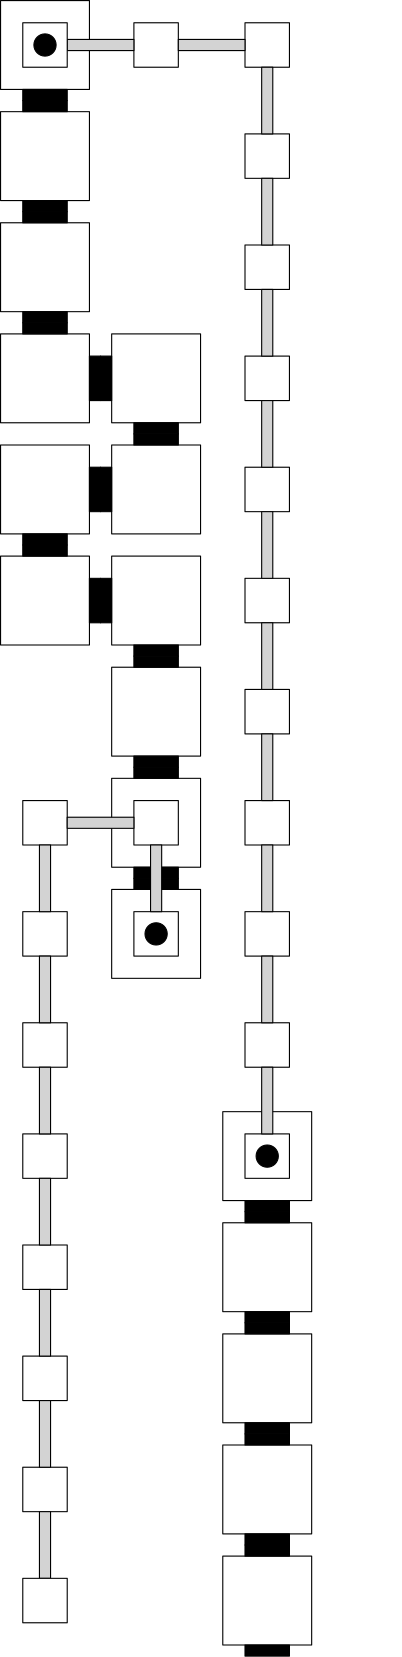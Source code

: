 <?xml version="1.0"?>
<!DOCTYPE ipe SYSTEM "ipe.dtd">
<ipe version="70206" creator="Ipe 7.2.9">
<info created="D:20190506194634" modified="D:20190523194701"/>
<ipestyle name="basic">
<symbol name="arrow/arc(spx)">
<path stroke="sym-stroke" fill="sym-stroke" pen="sym-pen">
0 0 m
-1 0.333 l
-1 -0.333 l
h
</path>
</symbol>
<symbol name="arrow/farc(spx)">
<path stroke="sym-stroke" fill="white" pen="sym-pen">
0 0 m
-1 0.333 l
-1 -0.333 l
h
</path>
</symbol>
<symbol name="arrow/ptarc(spx)">
<path stroke="sym-stroke" fill="sym-stroke" pen="sym-pen">
0 0 m
-1 0.333 l
-0.8 0 l
-1 -0.333 l
h
</path>
</symbol>
<symbol name="arrow/fptarc(spx)">
<path stroke="sym-stroke" fill="white" pen="sym-pen">
0 0 m
-1 0.333 l
-0.8 0 l
-1 -0.333 l
h
</path>
</symbol>
<symbol name="mark/circle(sx)" transformations="translations">
<path fill="sym-stroke">
0.6 0 0 0.6 0 0 e
0.4 0 0 0.4 0 0 e
</path>
</symbol>
<symbol name="mark/disk(sx)" transformations="translations">
<path fill="sym-stroke">
0.6 0 0 0.6 0 0 e
</path>
</symbol>
<symbol name="mark/fdisk(sfx)" transformations="translations">
<group>
<path fill="sym-fill">
0.5 0 0 0.5 0 0 e
</path>
<path fill="sym-stroke" fillrule="eofill">
0.6 0 0 0.6 0 0 e
0.4 0 0 0.4 0 0 e
</path>
</group>
</symbol>
<symbol name="mark/box(sx)" transformations="translations">
<path fill="sym-stroke" fillrule="eofill">
-0.6 -0.6 m
0.6 -0.6 l
0.6 0.6 l
-0.6 0.6 l
h
-0.4 -0.4 m
0.4 -0.4 l
0.4 0.4 l
-0.4 0.4 l
h
</path>
</symbol>
<symbol name="mark/square(sx)" transformations="translations">
<path fill="sym-stroke">
-0.6 -0.6 m
0.6 -0.6 l
0.6 0.6 l
-0.6 0.6 l
h
</path>
</symbol>
<symbol name="mark/fsquare(sfx)" transformations="translations">
<group>
<path fill="sym-fill">
-0.5 -0.5 m
0.5 -0.5 l
0.5 0.5 l
-0.5 0.5 l
h
</path>
<path fill="sym-stroke" fillrule="eofill">
-0.6 -0.6 m
0.6 -0.6 l
0.6 0.6 l
-0.6 0.6 l
h
-0.4 -0.4 m
0.4 -0.4 l
0.4 0.4 l
-0.4 0.4 l
h
</path>
</group>
</symbol>
<symbol name="mark/cross(sx)" transformations="translations">
<group>
<path fill="sym-stroke">
-0.43 -0.57 m
0.57 0.43 l
0.43 0.57 l
-0.57 -0.43 l
h
</path>
<path fill="sym-stroke">
-0.43 0.57 m
0.57 -0.43 l
0.43 -0.57 l
-0.57 0.43 l
h
</path>
</group>
</symbol>
<symbol name="arrow/fnormal(spx)">
<path stroke="sym-stroke" fill="white" pen="sym-pen">
0 0 m
-1 0.333 l
-1 -0.333 l
h
</path>
</symbol>
<symbol name="arrow/pointed(spx)">
<path stroke="sym-stroke" fill="sym-stroke" pen="sym-pen">
0 0 m
-1 0.333 l
-0.8 0 l
-1 -0.333 l
h
</path>
</symbol>
<symbol name="arrow/fpointed(spx)">
<path stroke="sym-stroke" fill="white" pen="sym-pen">
0 0 m
-1 0.333 l
-0.8 0 l
-1 -0.333 l
h
</path>
</symbol>
<symbol name="arrow/linear(spx)">
<path stroke="sym-stroke" pen="sym-pen">
-1 0.333 m
0 0 l
-1 -0.333 l
</path>
</symbol>
<symbol name="arrow/fdouble(spx)">
<path stroke="sym-stroke" fill="white" pen="sym-pen">
0 0 m
-1 0.333 l
-1 -0.333 l
h
-1 0 m
-2 0.333 l
-2 -0.333 l
h
</path>
</symbol>
<symbol name="arrow/double(spx)">
<path stroke="sym-stroke" fill="sym-stroke" pen="sym-pen">
0 0 m
-1 0.333 l
-1 -0.333 l
h
-1 0 m
-2 0.333 l
-2 -0.333 l
h
</path>
</symbol>
<pen name="heavier" value="0.8"/>
<pen name="fat" value="1.2"/>
<pen name="ultrafat" value="2"/>
<symbolsize name="large" value="5"/>
<symbolsize name="small" value="2"/>
<symbolsize name="tiny" value="1.1"/>
<arrowsize name="large" value="10"/>
<arrowsize name="small" value="5"/>
<arrowsize name="tiny" value="3"/>
<color name="red" value="1 0 0"/>
<color name="green" value="0 1 0"/>
<color name="blue" value="0 0 1"/>
<color name="yellow" value="1 1 0"/>
<color name="orange" value="1 0.647 0"/>
<color name="gold" value="1 0.843 0"/>
<color name="purple" value="0.627 0.125 0.941"/>
<color name="gray" value="0.745"/>
<color name="brown" value="0.647 0.165 0.165"/>
<color name="navy" value="0 0 0.502"/>
<color name="pink" value="1 0.753 0.796"/>
<color name="seagreen" value="0.18 0.545 0.341"/>
<color name="turquoise" value="0.251 0.878 0.816"/>
<color name="violet" value="0.933 0.51 0.933"/>
<color name="darkblue" value="0 0 0.545"/>
<color name="darkcyan" value="0 0.545 0.545"/>
<color name="darkgray" value="0.663"/>
<color name="darkgreen" value="0 0.392 0"/>
<color name="darkmagenta" value="0.545 0 0.545"/>
<color name="darkorange" value="1 0.549 0"/>
<color name="darkred" value="0.545 0 0"/>
<color name="lightblue" value="0.678 0.847 0.902"/>
<color name="lightcyan" value="0.878 1 1"/>
<color name="lightgray" value="0.827"/>
<color name="lightgreen" value="0.565 0.933 0.565"/>
<color name="lightyellow" value="1 1 0.878"/>
<dashstyle name="dashed" value="[4] 0"/>
<dashstyle name="dotted" value="[1 3] 0"/>
<dashstyle name="dash dotted" value="[4 2 1 2] 0"/>
<dashstyle name="dash dot dotted" value="[4 2 1 2 1 2] 0"/>
<textsize name="large" value="\large"/>
<textsize name="Large" value="\Large"/>
<textsize name="LARGE" value="\LARGE"/>
<textsize name="huge" value="\huge"/>
<textsize name="Huge" value="\Huge"/>
<textsize name="small" value="\small"/>
<textsize name="footnote" value="\footnotesize"/>
<textsize name="tiny" value="\tiny"/>
<textstyle name="center" begin="\begin{center}" end="\end{center}"/>
<textstyle name="itemize" begin="\begin{itemize}" end="\end{itemize}"/>
<textstyle name="item" begin="\begin{itemize}\item{}" end="\end{itemize}"/>
<gridsize name="4 pts" value="4"/>
<gridsize name="8 pts (~3 mm)" value="8"/>
<gridsize name="16 pts (~6 mm)" value="16"/>
<gridsize name="32 pts (~12 mm)" value="32"/>
<gridsize name="10 pts (~3.5 mm)" value="10"/>
<gridsize name="20 pts (~7 mm)" value="20"/>
<gridsize name="14 pts (~5 mm)" value="14"/>
<gridsize name="28 pts (~10 mm)" value="28"/>
<gridsize name="56 pts (~20 mm)" value="56"/>
<anglesize name="90 deg" value="90"/>
<anglesize name="60 deg" value="60"/>
<anglesize name="45 deg" value="45"/>
<anglesize name="30 deg" value="30"/>
<anglesize name="22.5 deg" value="22.5"/>
<opacity name="10%" value="0.1"/>
<opacity name="30%" value="0.3"/>
<opacity name="50%" value="0.5"/>
<opacity name="75%" value="0.75"/>
<layout paper="4096 8192" origin="0 0" frame="4096 8192"/>
<tiling name="falling" angle="-60" step="4" width="1"/>
<tiling name="rising" angle="30" step="4" width="1"/>
</ipestyle>
<page>
<layer name="alpha"/>
<view layers="alpha" active="alpha"/>
<group layer="alpha" matrix="1 0 0 1 -312 68">
<group matrix="1 0 0 1 -104 -1440">
<path matrix="1 0 0 1 2080 4400" stroke="white" fill="white">
320 392 m
320 360 l
352 360 l
352 392 l
h
</path>
<path matrix="2 0 0 0.25 1784 4690" stroke="white" fill="white">
320 424 m
320 408 l
312 408 l
312 424 l
h
</path>
</group>
<group matrix="1 0 0 1 -160 -1848">
<path matrix="1 0 0 1 2176 4448" stroke="white" fill="white">
320 392 m
320 360 l
352 360 l
352 392 l
h
</path>
<path matrix="2 0 0 0.25 1880 4702" stroke="white" fill="white">
320 424 m
320 408 l
312 408 l
312 424 l
h
</path>
<path matrix="2 0 0 0.25 1880 4738" stroke="white" fill="white">
320 424 m
320 408 l
312 408 l
312 424 l
h
</path>
</group>
<group matrix="1 0 0 1 -160 -1768">
<path matrix="1 0 0 1 2176 4448" stroke="white" fill="white">
320 392 m
320 360 l
352 360 l
352 392 l
h
</path>
<path matrix="2 0 0 0.25 1880 4702" stroke="white" fill="white">
320 424 m
320 408 l
312 408 l
312 424 l
h
</path>
<path matrix="2 0 0 0.25 1880 4738" stroke="white" fill="white">
320 424 m
320 408 l
312 408 l
312 424 l
h
</path>
</group>
<group matrix="1 0 0 1 -160 -1808">
<path matrix="1 0 0 1 2176 4448" stroke="white" fill="white">
320 392 m
320 360 l
352 360 l
352 392 l
h
</path>
<path matrix="2 0 0 0.25 1880 4702" stroke="white" fill="white">
320 424 m
320 408 l
312 408 l
312 424 l
h
</path>
<path matrix="2 0 0 0.25 1880 4738" stroke="white" fill="white">
320 424 m
320 408 l
312 408 l
312 424 l
h
</path>
</group>
<group matrix="1 0 0 1 -160 -1728">
<path matrix="1 0 0 1 2176 4448" stroke="white" fill="white">
320 392 m
320 360 l
352 360 l
352 392 l
h
</path>
<path matrix="2 0 0 0.25 1880 4702" stroke="white" fill="white">
320 424 m
320 408 l
312 408 l
312 424 l
h
</path>
<path matrix="2 0 0 0.25 1880 4738" stroke="white" fill="white">
320 424 m
320 408 l
312 408 l
312 424 l
h
</path>
</group>
<group matrix="1 0 0 1 -160 -1648">
<path matrix="1 0 0 1 2176 4448" stroke="white" fill="white">
320 392 m
320 360 l
352 360 l
352 392 l
h
</path>
<path matrix="2 0 0 0.25 1880 4702" stroke="white" fill="white">
320 424 m
320 408 l
312 408 l
312 424 l
h
</path>
<path matrix="2 0 0 0.25 1880 4738" stroke="white" fill="white">
320 424 m
320 408 l
312 408 l
312 424 l
h
</path>
</group>
<group matrix="1 0 0 1 -160 -1688">
<path matrix="1 0 0 1 2176 4448" stroke="white" fill="white">
320 392 m
320 360 l
352 360 l
352 392 l
h
</path>
<path matrix="2 0 0 0.25 1880 4702" stroke="white" fill="white">
320 424 m
320 408 l
312 408 l
312 424 l
h
</path>
<path matrix="2 0 0 0.25 1880 4738" stroke="white" fill="white">
320 424 m
320 408 l
312 408 l
312 424 l
h
</path>
</group>
<group matrix="1 0 0 1 -160 -1608">
<path matrix="1 0 0 1 2176 4448" stroke="white" fill="white">
320 392 m
320 360 l
352 360 l
352 392 l
h
</path>
<path matrix="2 0 0 0.25 1880 4702" stroke="white" fill="white">
320 424 m
320 408 l
312 408 l
312 424 l
h
</path>
<path matrix="2 0 0 0.25 1880 4738" stroke="white" fill="white">
320 424 m
320 408 l
312 408 l
312 424 l
h
</path>
</group>
<group matrix="1 0 0 1 -64 -1424">
<path matrix="1 0 0 1 2080 4304" stroke="white" fill="white">
320 392 m
320 360 l
352 360 l
352 392 l
h
</path>
<path matrix="2 0 0 0.25 1784 4558" stroke="white" fill="white">
320 424 m
320 408 l
312 408 l
312 424 l
h
</path>
</group>
<group matrix="1 0 0 1 -200 -1448">
<path matrix="1 0 0 1 2176 4448" stroke="white" fill="white">
320 392 m
320 360 l
352 360 l
352 392 l
h
</path>
<path matrix="2 0 0 0.25 1880 4702" stroke="white" fill="white">
320 424 m
320 408 l
312 408 l
312 424 l
h
</path>
<path matrix="2 0 0 0.25 1880 4738" stroke="white" fill="white">
320 424 m
320 408 l
312 408 l
312 424 l
h
</path>
</group>
<group matrix="1 0 0 1 -200 -1408">
<path matrix="1 0 0 1 2176 4448" stroke="white" fill="white">
320 392 m
320 360 l
352 360 l
352 392 l
h
</path>
<path matrix="2 0 0 0.25 1880 4702" stroke="white" fill="white">
320 424 m
320 408 l
312 408 l
312 424 l
h
</path>
<path matrix="2 0 0 0.25 1880 4738" stroke="white" fill="white">
320 424 m
320 408 l
312 408 l
312 424 l
h
</path>
</group>
<group matrix="1 0 0 1 -200 -1368">
<path matrix="1 0 0 1 2176 4448" stroke="white" fill="white">
320 392 m
320 360 l
352 360 l
352 392 l
h
</path>
<path matrix="2 0 0 0.25 1880 4702" stroke="white" fill="white">
320 424 m
320 408 l
312 408 l
312 424 l
h
</path>
<path matrix="2 0 0 0.25 1880 4738" stroke="white" fill="white">
320 424 m
320 408 l
312 408 l
312 424 l
h
</path>
</group>
<group matrix="1 0 0 1 -200 -1328">
<path matrix="1 0 0 1 2176 4448" stroke="white" fill="white">
320 392 m
320 360 l
352 360 l
352 392 l
h
</path>
<path matrix="2 0 0 0.25 1880 4702" stroke="white" fill="white">
320 424 m
320 408 l
312 408 l
312 424 l
h
</path>
<path matrix="2 0 0 0.25 1880 4738" stroke="white" fill="white">
320 424 m
320 408 l
312 408 l
312 424 l
h
</path>
</group>
<group matrix="1 0 0 1 -104 -1144">
<path matrix="1 0 0 1 2080 4304" stroke="white" fill="white">
320 392 m
320 360 l
352 360 l
352 392 l
h
</path>
<path matrix="2 0 0 0.25 1784 4558" stroke="white" fill="white">
320 424 m
320 408 l
312 408 l
312 424 l
h
</path>
</group>
<group matrix="1 0 0 1 352 -1268">
<group>
<group matrix="1 0 0 1 448 0">
<group matrix="1 0 0 1 -1008 -208">
<path matrix="1 0 0 1 2264 4156" stroke="white" fill="white">
288 584 m
288 568 l
304 568 l
304 584 l
h
</path>
<path matrix="1 0 0 1 2184 4556" stroke="white" fill="white">
4 0 0 4 376 176 e
</path>
</group>
<group matrix="1 0 0 1 -1156 -244">
<path matrix="1 0 0 1 2412 4232" stroke="white" fill="white">
288 584 m
288 568 l
304 568 l
304 584 l
h
</path>
<path matrix="1 0 0 1 2332 4592" stroke="white" fill="white">
374 184 m
374 208 l
378 208 l
378 184 l
h
</path>
</group>
<group matrix="1 0 0 1 -1148 -104">
<path matrix="1 0 0 1 2404 4132" stroke="white" fill="white">
288 584 m
288 568 l
304 568 l
304 584 l
h
</path>
<group matrix="1 0 0 1 2112 2500">
<path matrix="0 1 -1 0 764 1832" stroke="white" fill="white">
374 184 m
374 208 l
378 208 l
378 184 l
h
</path>
<path matrix="1 0 0 1 212 1992" stroke="white" fill="white">
374 184 m
374 208 l
378 208 l
378 184 l
h
</path>
</group>
</group>
<group matrix="1 0 0 1 -1048 -128">
<path matrix="1 0 0 1 2264 4156" stroke="white" fill="white">
288 584 m
288 568 l
304 568 l
304 584 l
h
</path>
<path matrix="1 0 0 1 2184 4556" stroke="white" fill="white">
4 0 0 4 376 176 e
</path>
</group>
</group>
<group matrix="1 0 0 1 -708 44">
<path matrix="1 0 0 1 2412 4184" stroke="white" fill="white">
288 584 m
288 568 l
304 568 l
304 584 l
h
</path>
<path matrix="0 1 -1 0 2884 4384" stroke="white" fill="white">
374 184 m
374 208 l
378 208 l
378 184 l
h
</path>
</group>
<group matrix="1 0 0 1 -668 44">
<path matrix="1 0 0 1 2412 4184" stroke="white" fill="white">
288 584 m
288 568 l
304 568 l
304 584 l
h
</path>
<path matrix="0 1 -1 0 2884 4384" stroke="white" fill="white">
374 184 m
374 208 l
378 208 l
378 184 l
h
</path>
</group>
<group matrix="1 0 0 1 -628 44">
<path matrix="1 0 0 1 2412 4184" stroke="white" fill="white">
288 584 m
288 568 l
304 568 l
304 584 l
h
</path>
<path matrix="0 1 -1 0 2884 4384" stroke="white" fill="white">
374 184 m
374 208 l
378 208 l
378 184 l
h
</path>
</group>
<group matrix="1 0 0 1 -628 -68">
<path matrix="1 0 0 1 2412 4256" stroke="white" fill="white">
288 584 m
288 568 l
304 568 l
304 584 l
h
</path>
<path matrix="1 0 0 1 2332 4656" stroke="white" fill="white">
374 184 m
374 208 l
378 208 l
378 184 l
h
</path>
</group>
<group matrix="1 0 0 1 -628 -108">
<path matrix="1 0 0 1 2412 4256" stroke="white" fill="white">
288 584 m
288 568 l
304 568 l
304 584 l
h
</path>
<path matrix="1 0 0 1 2332 4656" stroke="white" fill="white">
374 184 m
374 208 l
378 208 l
378 184 l
h
</path>
</group>
<group matrix="1 0 0 1 -628 -148">
<path matrix="1 0 0 1 2412 4256" stroke="white" fill="white">
288 584 m
288 568 l
304 568 l
304 584 l
h
</path>
<path matrix="1 0 0 1 2332 4656" stroke="white" fill="white">
374 184 m
374 208 l
378 208 l
378 184 l
h
</path>
</group>
<group matrix="1 0 0 1 -628 -188">
<path matrix="1 0 0 1 2412 4256" stroke="white" fill="white">
288 584 m
288 568 l
304 568 l
304 584 l
h
</path>
<path matrix="1 0 0 1 2332 4656" stroke="white" fill="white">
374 184 m
374 208 l
378 208 l
378 184 l
h
</path>
</group>
<group matrix="1 0 0 1 -628 -228">
<path matrix="1 0 0 1 2412 4256" stroke="white" fill="white">
288 584 m
288 568 l
304 568 l
304 584 l
h
</path>
<path matrix="1 0 0 1 2332 4656" stroke="white" fill="white">
374 184 m
374 208 l
378 208 l
378 184 l
h
</path>
</group>
<group matrix="1 0 0 1 -628 -268">
<path matrix="1 0 0 1 2412 4256" stroke="white" fill="white">
288 584 m
288 568 l
304 568 l
304 584 l
h
</path>
<path matrix="1 0 0 1 2332 4656" stroke="white" fill="white">
374 184 m
374 208 l
378 208 l
378 184 l
h
</path>
</group>
<group matrix="1 0 0 1 -628 -308">
<path matrix="1 0 0 1 2412 4256" stroke="white" fill="white">
288 584 m
288 568 l
304 568 l
304 584 l
h
</path>
<path matrix="1 0 0 1 2332 4656" stroke="white" fill="white">
374 184 m
374 208 l
378 208 l
378 184 l
h
</path>
</group>
<group matrix="1 0 0 1 -628 -348">
<path matrix="1 0 0 1 2412 4256" stroke="white" fill="white">
288 584 m
288 568 l
304 568 l
304 584 l
h
</path>
<path matrix="1 0 0 1 2332 4656" stroke="white" fill="white">
374 184 m
374 208 l
378 208 l
378 184 l
h
</path>
</group>
<group matrix="1 0 0 1 -628 -388">
<path matrix="1 0 0 1 2412 4256" stroke="white" fill="white">
288 584 m
288 568 l
304 568 l
304 584 l
h
</path>
<path matrix="1 0 0 1 2332 4656" stroke="white" fill="white">
374 184 m
374 208 l
378 208 l
378 184 l
h
</path>
</group>
<group matrix="1 0 0 1 -628 -428">
<path matrix="1 0 0 1 2412 4256" stroke="white" fill="white">
288 584 m
288 568 l
304 568 l
304 584 l
h
</path>
<path matrix="1 0 0 1 2332 4656" stroke="white" fill="white">
374 184 m
374 208 l
378 208 l
378 184 l
h
</path>
</group>
<group matrix="1 0 0 1 -628 -468">
<path matrix="1 0 0 1 2412 4256" stroke="white" fill="white">
288 584 m
288 568 l
304 568 l
304 584 l
h
</path>
<path matrix="1 0 0 1 2332 4656" stroke="white" fill="white">
374 184 m
374 208 l
378 208 l
378 184 l
h
</path>
</group>
<group matrix="1 0 0 1 -628 -508">
<path matrix="1 0 0 1 2412 4256" stroke="white" fill="white">
288 584 m
288 568 l
304 568 l
304 584 l
h
</path>
<path matrix="1 0 0 1 2332 4656" stroke="white" fill="white">
374 184 m
374 208 l
378 208 l
378 184 l
h
</path>
</group>
<group matrix="1 0 0 1 -628 -548">
<path matrix="1 0 0 1 2412 4256" stroke="white" fill="white">
288 584 m
288 568 l
304 568 l
304 584 l
h
</path>
<path matrix="1 0 0 1 2332 4656" stroke="white" fill="white">
374 184 m
374 208 l
378 208 l
378 184 l
h
</path>
</group>
<group matrix="1 0 0 1 -628 -588">
<path matrix="1 0 0 1 2412 4256" stroke="white" fill="white">
288 584 m
288 568 l
304 568 l
304 584 l
h
</path>
<path matrix="1 0 0 1 2332 4656" stroke="white" fill="white">
374 184 m
374 208 l
378 208 l
378 184 l
h
</path>
</group>
</group>
<group>
<group matrix="1 0 0 1 -600 72">
<path matrix="1 0 0 1 2264 4156" stroke="white" fill="white">
288 584 m
288 568 l
304 568 l
304 584 l
h
</path>
<path matrix="1 0 0 1 2184 4556" stroke="white" fill="white">
4 0 0 4 376 176 e
</path>
</group>
</group>
</group>
</group>
<group matrix="1 0 0 1 236 -8">
<group matrix="1 0 0 1 -668 -1772">
<path matrix="1 0 0 1 2176 4448" stroke="black" fill="white">
320 392 m
320 360 l
352 360 l
352 392 l
h
</path>
<path matrix="2 0 0 0.25 1880 4702" stroke="black" fill="black">
320 424 m
320 408 l
312 408 l
312 424 l
h
</path>
<path matrix="2 0 0 0.25 1880 4738" stroke="black" fill="black">
320 424 m
320 408 l
312 408 l
312 424 l
h
</path>
</group>
<group matrix="1 0 0 1 -668 -1732">
<path matrix="1 0 0 1 2176 4448" stroke="black" fill="white">
320 392 m
320 360 l
352 360 l
352 392 l
h
</path>
<path matrix="2 0 0 0.25 1880 4702" stroke="black" fill="black">
320 424 m
320 408 l
312 408 l
312 424 l
h
</path>
<path matrix="2 0 0 0.25 1880 4738" stroke="black" fill="black">
320 424 m
320 408 l
312 408 l
312 424 l
h
</path>
</group>
<group matrix="1 0 0 1 -668 -1692">
<path matrix="1 0 0 1 2176 4448" stroke="black" fill="white">
320 392 m
320 360 l
352 360 l
352 392 l
h
</path>
<path matrix="2 0 0 0.25 1880 4702" stroke="black" fill="black">
320 424 m
320 408 l
312 408 l
312 424 l
h
</path>
<path matrix="2 0 0 0.25 1880 4738" stroke="black" fill="black">
320 424 m
320 408 l
312 408 l
312 424 l
h
</path>
</group>
<group matrix="1 0 0 1 -668 -1652">
<path matrix="1 0 0 1 2176 4448" stroke="black" fill="white">
320 392 m
320 360 l
352 360 l
352 392 l
h
</path>
<path matrix="2 0 0 0.25 1880 4702" stroke="black" fill="black">
320 424 m
320 408 l
312 408 l
312 424 l
h
</path>
<path matrix="2 0 0 0.25 1880 4738" stroke="black" fill="black">
320 424 m
320 408 l
312 408 l
312 424 l
h
</path>
</group>
<group matrix="1 0 0 1 -572 -1468">
<path matrix="1 0 0 1 2080 4304" stroke="black" fill="white">
320 392 m
320 360 l
352 360 l
352 392 l
h
</path>
<path matrix="2 0 0 0.25 1784 4558" stroke="black" fill="black">
320 424 m
320 408 l
312 408 l
312 424 l
h
</path>
</group>
</group>
<group matrix="1 0 0 1 236 -8">
<group matrix="1 0 0 1 -612 -1484">
<path matrix="1 0 0 1 2080 4400" stroke="black" fill="white">
320 392 m
320 360 l
352 360 l
352 392 l
h
</path>
<path matrix="2 0 0 0.25 1784 4690" stroke="black" fill="black">
320 424 m
320 408 l
312 408 l
312 424 l
h
</path>
</group>
<group matrix="1 0 0 1 -652 -1068">
<path matrix="1 0 0 1 2080 4304" stroke="black" fill="white">
320 392 m
320 360 l
352 360 l
352 392 l
h
</path>
<path matrix="2 0 0 0.25 1784 4558" stroke="black" fill="black">
320 424 m
320 408 l
312 408 l
312 424 l
h
</path>
</group>
<group matrix="1 0 0 1 -708 -1492">
<path matrix="1 0 0 1 2176 4448" stroke="black" fill="white">
320 392 m
320 360 l
352 360 l
352 392 l
h
</path>
<path matrix="2 0 0 0.25 1880 4702" stroke="black" fill="black">
320 424 m
320 408 l
312 408 l
312 424 l
h
</path>
<path matrix="2 0 0 0.25 1880 4738" stroke="black" fill="black">
320 424 m
320 408 l
312 408 l
312 424 l
h
</path>
</group>
<group matrix="1 0 0 1 -748 -1268">
<path matrix="1 0 0 1 2176 4304" stroke="black" fill="white">
320 392 m
320 360 l
352 360 l
352 392 l
h
</path>
<path matrix="0.5 0 0 1 2372 4264" stroke="black" fill="black">
320 424 m
320 408 l
312 408 l
312 424 l
h
</path>
<path matrix="2 0 0 0.25 1880 4594" stroke="black" fill="black">
320 424 m
320 408 l
312 408 l
312 424 l
h
</path>
</group>
<group matrix="1 0 0 1 -708 -1452">
<path matrix="1 0 0 1 2176 4448" stroke="black" fill="white">
320 392 m
320 360 l
352 360 l
352 392 l
h
</path>
<path matrix="2 0 0 0.25 1880 4702" stroke="black" fill="black">
320 424 m
320 408 l
312 408 l
312 424 l
h
</path>
<path matrix="2 0 0 0.25 1880 4738" stroke="black" fill="black">
320 424 m
320 408 l
312 408 l
312 424 l
h
</path>
</group>
<group matrix="1 0 0 1 -708 -1316">
<path matrix="1 0 0 1 2176 4352" stroke="black" fill="white">
320 392 m
320 360 l
352 360 l
352 392 l
h
</path>
<path matrix="0.5 0 0 1 2336 4312" stroke="black" fill="black">
320 424 m
320 408 l
312 408 l
312 424 l
h
</path>
<path matrix="2 0 0 0.25 1880 4606" stroke="black" fill="black">
320 424 m
320 408 l
312 408 l
312 424 l
h
</path>
</group>
<group matrix="1 0 0 1 -748 -1180">
<path matrix="1 0 0 1 2176 4256" stroke="black" fill="white">
320 392 m
320 360 l
352 360 l
352 392 l
h
</path>
<path matrix="0.5 0 0 1 2372 4216" stroke="black" fill="black">
320 424 m
320 408 l
312 408 l
312 424 l
h
</path>
<path matrix="2 0 0 0.25 1880 4510" stroke="black" fill="black">
320 424 m
320 408 l
312 408 l
312 424 l
h
</path>
</group>
<group matrix="1 0 0 1 -708 -1132">
<path matrix="1 0 0 1 2176 4208" stroke="black" fill="white">
320 392 m
320 360 l
352 360 l
352 392 l
h
</path>
<path matrix="2 0 0 0.25 1880 4498" stroke="black" fill="black">
320 424 m
320 408 l
312 408 l
312 424 l
h
</path>
<path matrix="0.5 0 0 1 2336 4168" stroke="black" fill="black">
320 424 m
320 408 l
312 408 l
312 424 l
h
</path>
</group>
<group matrix="1 0 0 1 -708 -1236">
<path matrix="1 0 0 1 2176 4352" stroke="black" fill="white">
320 392 m
320 360 l
352 360 l
352 392 l
h
</path>
<path matrix="0.5 0 0 1 2336 4312" stroke="black" fill="black">
320 424 m
320 408 l
312 408 l
312 424 l
h
</path>
<path matrix="2 0 0 0.25 1880 4606" stroke="black" fill="black">
320 424 m
320 408 l
312 408 l
312 424 l
h
</path>
</group>
<group matrix="1 0 0 1 -748 -1188">
<path matrix="1 0 0 1 2176 4304" stroke="black" fill="white">
320 392 m
320 360 l
352 360 l
352 392 l
h
</path>
<path matrix="0.5 0 0 1 2372 4264" stroke="black" fill="black">
320 424 m
320 408 l
312 408 l
312 424 l
h
</path>
<path matrix="2 0 0 0.25 1880 4594" stroke="black" fill="black">
320 424 m
320 408 l
312 408 l
312 424 l
h
</path>
</group>
<group matrix="1 0 0 1 -748 -1292">
<path matrix="1 0 0 1 2176 4448" stroke="black" fill="white">
320 392 m
320 360 l
352 360 l
352 392 l
h
</path>
<path matrix="2 0 0 0.25 1880 4702" stroke="black" fill="black">
320 424 m
320 408 l
312 408 l
312 424 l
h
</path>
<path matrix="2 0 0 0.25 1880 4738" stroke="black" fill="black">
320 424 m
320 408 l
312 408 l
312 424 l
h
</path>
</group>
<group matrix="1 0 0 1 -748 -1252">
<path matrix="1 0 0 1 2176 4448" stroke="black" fill="white">
320 392 m
320 360 l
352 360 l
352 392 l
h
</path>
<path matrix="2 0 0 0.25 1880 4702" stroke="black" fill="black">
320 424 m
320 408 l
312 408 l
312 424 l
h
</path>
<path matrix="2 0 0 0.25 1880 4738" stroke="black" fill="black">
320 424 m
320 408 l
312 408 l
312 424 l
h
</path>
</group>
</group>
<group matrix="1 0 0 1 236 -8">
<group matrix="1 0 0 1 -716 -1520">
<path matrix="1 0 0 1 2264 4156" stroke="black" fill="white">
288 584 m
288 568 l
304 568 l
304 584 l
h
</path>
<path matrix="1 0 0 1 2184 4556" stroke="black" fill="black">
4 0 0 4 376 176 e
</path>
</group>
<group matrix="1 0 0 1 -864 -1556">
<path matrix="1 0 0 1 2412 4232" stroke="black" fill="white">
288 584 m
288 568 l
304 568 l
304 584 l
h
</path>
<path matrix="1 0 0 1 2332 4592" stroke="black" fill="lightgray">
374 184 m
374 208 l
378 208 l
378 184 l
h
</path>
</group>
<group matrix="1 0 0 1 -864 -1516">
<path matrix="1 0 0 1 2412 4232" stroke="black" fill="white">
288 584 m
288 568 l
304 568 l
304 584 l
h
</path>
<path matrix="1 0 0 1 2332 4592" stroke="black" fill="lightgray">
374 184 m
374 208 l
378 208 l
378 184 l
h
</path>
</group>
<group matrix="1 0 0 1 -864 -1476">
<path matrix="1 0 0 1 2412 4232" stroke="black" fill="white">
288 584 m
288 568 l
304 568 l
304 584 l
h
</path>
<path matrix="1 0 0 1 2332 4592" stroke="black" fill="lightgray">
374 184 m
374 208 l
378 208 l
378 184 l
h
</path>
</group>
<group matrix="1 0 0 1 -864 -1436">
<path matrix="1 0 0 1 2412 4232" stroke="black" fill="white">
288 584 m
288 568 l
304 568 l
304 584 l
h
</path>
<path matrix="1 0 0 1 2332 4592" stroke="black" fill="lightgray">
374 184 m
374 208 l
378 208 l
378 184 l
h
</path>
</group>
<group matrix="1 0 0 1 -864 -1396">
<path matrix="1 0 0 1 2412 4232" stroke="black" fill="white">
288 584 m
288 568 l
304 568 l
304 584 l
h
</path>
<path matrix="1 0 0 1 2332 4592" stroke="black" fill="lightgray">
374 184 m
374 208 l
378 208 l
378 184 l
h
</path>
</group>
<group matrix="1 0 0 1 -864 -1356">
<path matrix="1 0 0 1 2412 4232" stroke="black" fill="white">
288 584 m
288 568 l
304 568 l
304 584 l
h
</path>
<path matrix="1 0 0 1 2332 4592" stroke="black" fill="lightgray">
374 184 m
374 208 l
378 208 l
378 184 l
h
</path>
</group>
<group matrix="1 0 0 1 -864 -1316">
<path matrix="1 0 0 1 2412 4232" stroke="black" fill="white">
288 584 m
288 568 l
304 568 l
304 584 l
h
</path>
<path matrix="1 0 0 1 2332 4592" stroke="black" fill="lightgray">
374 184 m
374 208 l
378 208 l
378 184 l
h
</path>
</group>
<group matrix="1 0 0 1 -864 -1276">
<path matrix="1 0 0 1 2412 4232" stroke="black" fill="white">
288 584 m
288 568 l
304 568 l
304 584 l
h
</path>
<path matrix="1 0 0 1 2332 4592" stroke="black" fill="lightgray">
374 184 m
374 208 l
378 208 l
378 184 l
h
</path>
</group>
<group matrix="1 0 0 1 -864 -1236">
<path matrix="1 0 0 1 2412 4232" stroke="black" fill="white">
288 584 m
288 568 l
304 568 l
304 584 l
h
</path>
<path matrix="1 0 0 1 2332 4592" stroke="black" fill="lightgray">
374 184 m
374 208 l
378 208 l
378 184 l
h
</path>
</group>
<group matrix="1 0 0 1 -864 -1196">
<path matrix="1 0 0 1 2412 4232" stroke="black" fill="white">
288 584 m
288 568 l
304 568 l
304 584 l
h
</path>
<path matrix="1 0 0 1 2332 4592" stroke="black" fill="lightgray">
374 184 m
374 208 l
378 208 l
378 184 l
h
</path>
</group>
<group matrix="1 0 0 1 -952 -1220">
<path matrix="1 0 0 1 2460 4256" stroke="black" fill="white">
288 584 m
288 568 l
304 568 l
304 584 l
h
</path>
<group matrix="1 0 0 1 2112 2500">
<path matrix="0 1 -1 0 820 1956" stroke="black" fill="lightgray">
374 184 m
374 208 l
378 208 l
378 184 l
h
</path>
<path matrix="0 1 -1 0 860 1956" stroke="black" fill="lightgray">
374 184 m
374 208 l
378 208 l
378 184 l
h
</path>
</group>
</group>
<group matrix="1 0 0 1 -796 -1120">
<path matrix="1 0 0 1 2264 4156" stroke="black" fill="white">
288 584 m
288 568 l
304 568 l
304 584 l
h
</path>
<path matrix="1 0 0 1 2184 4556" stroke="black" fill="black">
4 0 0 4 376 176 e
</path>
</group>
</group>
<group>
<group matrix="1 0 0 1 -708 -1724">
<path matrix="1 0 0 1 2412 4232" stroke="black" fill="white">
288 584 m
288 568 l
304 568 l
304 584 l
h
</path>
<path matrix="1 0 0 1 2332 4592" stroke="black" fill="lightgray">
374 184 m
374 208 l
378 208 l
378 184 l
h
</path>
</group>
<group matrix="1 0 0 1 -708 -1684">
<path matrix="1 0 0 1 2412 4232" stroke="black" fill="white">
288 584 m
288 568 l
304 568 l
304 584 l
h
</path>
<path matrix="1 0 0 1 2332 4592" stroke="black" fill="lightgray">
374 184 m
374 208 l
378 208 l
378 184 l
h
</path>
</group>
<group matrix="1 0 0 1 -708 -1644">
<path matrix="1 0 0 1 2412 4232" stroke="black" fill="white">
288 584 m
288 568 l
304 568 l
304 584 l
h
</path>
<path matrix="1 0 0 1 2332 4592" stroke="black" fill="lightgray">
374 184 m
374 208 l
378 208 l
378 184 l
h
</path>
</group>
<group matrix="1 0 0 1 -708 -1604">
<path matrix="1 0 0 1 2412 4232" stroke="black" fill="white">
288 584 m
288 568 l
304 568 l
304 584 l
h
</path>
<path matrix="1 0 0 1 2332 4592" stroke="black" fill="lightgray">
374 184 m
374 208 l
378 208 l
378 184 l
h
</path>
</group>
<group matrix="1 0 0 1 -708 -1564">
<path matrix="1 0 0 1 2412 4232" stroke="black" fill="white">
288 584 m
288 568 l
304 568 l
304 584 l
h
</path>
<path matrix="1 0 0 1 2332 4592" stroke="black" fill="lightgray">
374 184 m
374 208 l
378 208 l
378 184 l
h
</path>
</group>
<group matrix="1 0 0 1 -708 -1524">
<path matrix="1 0 0 1 2412 4232" stroke="black" fill="white">
288 584 m
288 568 l
304 568 l
304 584 l
h
</path>
<path matrix="1 0 0 1 2332 4592" stroke="black" fill="lightgray">
374 184 m
374 208 l
378 208 l
378 184 l
h
</path>
</group>
<group matrix="1 0 0 1 -708 -1484">
<path matrix="1 0 0 1 2412 4232" stroke="black" fill="white">
288 584 m
288 568 l
304 568 l
304 584 l
h
</path>
<path matrix="1 0 0 1 2332 4592" stroke="black" fill="lightgray">
374 184 m
374 208 l
378 208 l
378 184 l
h
</path>
</group>
<group matrix="1 0 0 1 -520 -1448">
<path matrix="1 0 0 1 2264 4156" stroke="black" fill="white">
288 584 m
288 568 l
304 568 l
304 584 l
h
</path>
<path matrix="1 0 0 1 2184 4556" stroke="black" fill="black">
4 0 0 4 376 176 e
</path>
</group>
<group matrix="1 0 0 1 -660 -1384">
<path matrix="1 0 0 1 2404 4132" stroke="black" fill="white">
288 584 m
288 568 l
304 568 l
304 584 l
h
</path>
<group matrix="1 0 0 1 2112 2500">
<path matrix="0 1 -1 0 764 1832" stroke="black" fill="lightgray">
374 184 m
374 208 l
378 208 l
378 184 l
h
</path>
<path matrix="1 0 0 1 212 1992" stroke="black" fill="lightgray">
374 184 m
374 208 l
378 208 l
378 184 l
h
</path>
</group>
</group>
<path matrix="1 0 0 1 1704 2468" stroke="black" fill="white">
288 584 m
288 568 l
304 568 l
304 584 l
h
</path>
</group>
</page>
</ipe>
